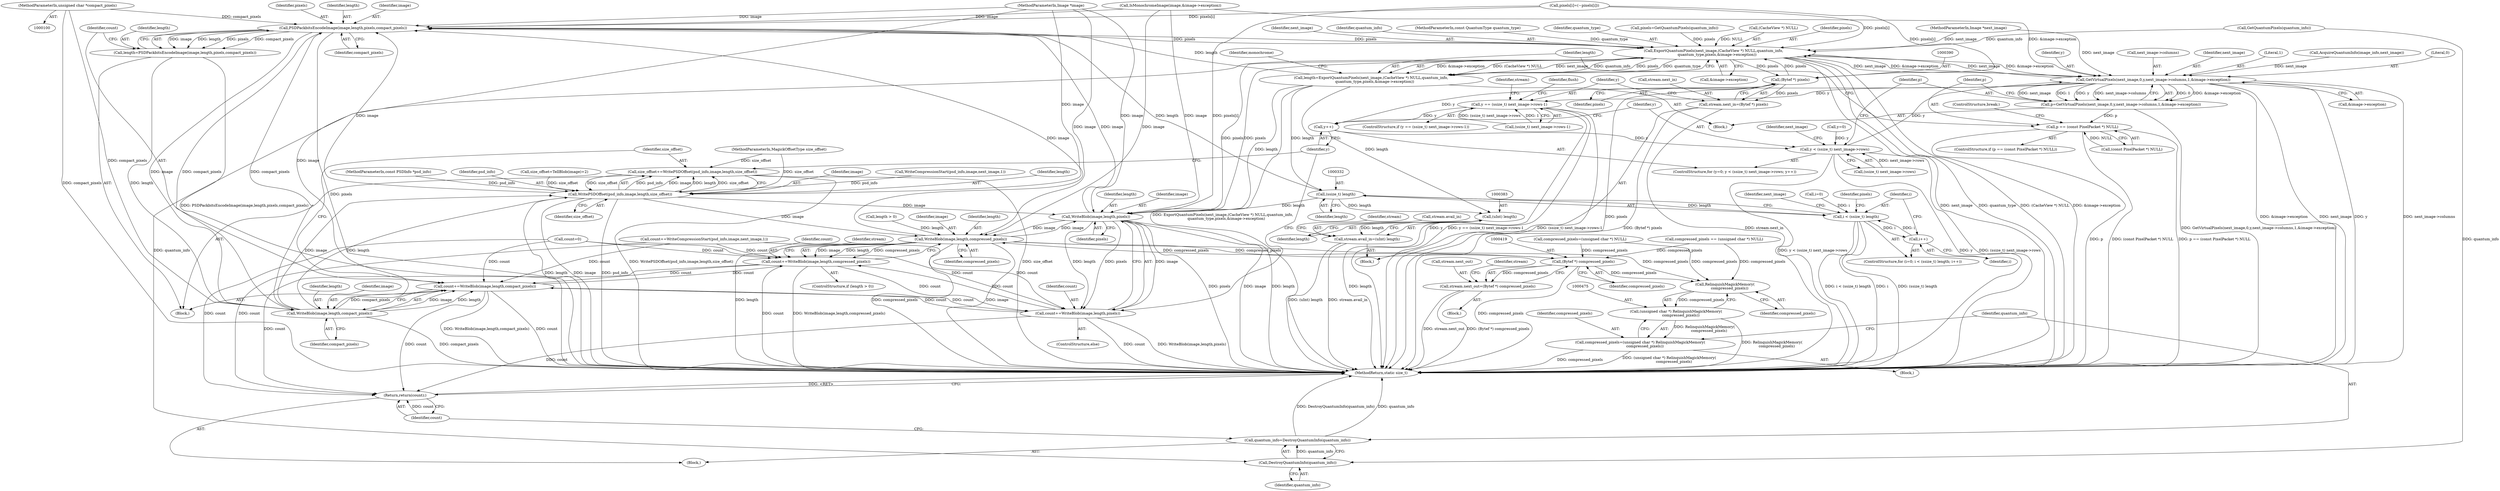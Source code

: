 digraph "0_ImageMagick_e87af64b1ff1635a32d9b6162f1b0e260fb54ed9@pointer" {
"1000106" [label="(MethodParameterIn,unsigned char *compact_pixels)"];
"1000352" [label="(Call,PSDPackbitsEncodeImage(image,length,pixels,compact_pixels))"];
"1000309" [label="(Call,ExportQuantumPixels(next_image,(CacheView *) NULL,quantum_info,\n      quantum_type,pixels,&image->exception))"];
"1000288" [label="(Call,GetVirtualPixels(next_image,0,y,next_image->columns,1,&image->exception))"];
"1000283" [label="(Call,y++)"];
"1000276" [label="(Call,y < (ssize_t) next_image->rows)"];
"1000286" [label="(Call,p=GetVirtualPixels(next_image,0,y,next_image->columns,1,&image->exception))"];
"1000301" [label="(Call,p == (const PixelPacket *) NULL)"];
"1000393" [label="(Call,y == (ssize_t) next_image->rows-1)"];
"1000307" [label="(Call,length=ExportQuantumPixels(next_image,(CacheView *) NULL,quantum_info,\n      quantum_type,pixels,&image->exception))"];
"1000331" [label="(Call,(ssize_t) length)"];
"1000329" [label="(Call,i < (ssize_t) length)"];
"1000334" [label="(Call,i++)"];
"1000382" [label="(Call,(uInt) length)"];
"1000378" [label="(Call,stream.avail_in=(uInt) length)"];
"1000456" [label="(Call,WriteBlob(image,length,pixels))"];
"1000444" [label="(Call,WriteBlob(image,length,compressed_pixels))"];
"1000418" [label="(Call,(Bytef *) compressed_pixels)"];
"1000414" [label="(Call,stream.next_out=(Bytef *) compressed_pixels)"];
"1000476" [label="(Call,RelinquishMagickMemory(\n        compressed_pixels))"];
"1000474" [label="(Call,(unsigned char *) RelinquishMagickMemory(\n        compressed_pixels))"];
"1000472" [label="(Call,compressed_pixels=(unsigned char *) RelinquishMagickMemory(\n        compressed_pixels))"];
"1000442" [label="(Call,count+=WriteBlob(image,length,compressed_pixels))"];
"1000357" [label="(Call,count+=WriteBlob(image,length,compact_pixels))"];
"1000454" [label="(Call,count+=WriteBlob(image,length,pixels))"];
"1000482" [label="(Return,return(count);)"];
"1000389" [label="(Call,(Bytef *) pixels)"];
"1000385" [label="(Call,stream.next_in=(Bytef *) pixels)"];
"1000480" [label="(Call,DestroyQuantumInfo(quantum_info))"];
"1000478" [label="(Call,quantum_info=DestroyQuantumInfo(quantum_info))"];
"1000350" [label="(Call,length=PSDPackbitsEncodeImage(image,length,pixels,compact_pixels))"];
"1000359" [label="(Call,WriteBlob(image,length,compact_pixels))"];
"1000365" [label="(Call,WritePSDOffset(psd_info,image,length,size_offset))"];
"1000363" [label="(Call,size_offset+=WritePSDOffset(psd_info,image,length,size_offset))"];
"1000331" [label="(Call,(ssize_t) length)"];
"1000105" [label="(MethodParameterIn,const QuantumType quantum_type)"];
"1000363" [label="(Call,size_offset+=WritePSDOffset(psd_info,image,length,size_offset))"];
"1000391" [label="(Identifier,pixels)"];
"1000354" [label="(Identifier,length)"];
"1000386" [label="(Call,stream.next_in)"];
"1000439" [label="(Call,length > 0)"];
"1000359" [label="(Call,WriteBlob(image,length,compact_pixels))"];
"1000107" [label="(MethodParameterIn,MagickOffsetType size_offset)"];
"1000478" [label="(Call,quantum_info=DestroyQuantumInfo(quantum_info))"];
"1000389" [label="(Call,(Bytef *) pixels)"];
"1000377" [label="(Block,)"];
"1000393" [label="(Call,y == (ssize_t) next_image->rows-1)"];
"1000303" [label="(Call,(const PixelPacket *) NULL)"];
"1000296" [label="(Call,&image->exception)"];
"1000466" [label="(Block,)"];
"1000315" [label="(Identifier,quantum_type)"];
"1000346" [label="(Identifier,next_image)"];
"1000483" [label="(Identifier,count)"];
"1000130" [label="(Call,count=0)"];
"1000309" [label="(Call,ExportQuantumPixels(next_image,(CacheView *) NULL,quantum_info,\n      quantum_type,pixels,&image->exception))"];
"1000357" [label="(Call,count+=WriteBlob(image,length,compact_pixels))"];
"1000353" [label="(Identifier,image)"];
"1000122" [label="(Call,compressed_pixels=(unsigned char *) NULL)"];
"1000384" [label="(Identifier,length)"];
"1000306" [label="(ControlStructure,break;)"];
"1000395" [label="(Call,(ssize_t) next_image->rows-1)"];
"1000420" [label="(Identifier,compressed_pixels)"];
"1000425" [label="(Identifier,stream)"];
"1000349" [label="(Block,)"];
"1000323" [label="(Identifier,monochrome)"];
"1000192" [label="(Call,pixels=GetQuantumPixels(quantum_info))"];
"1000356" [label="(Identifier,compact_pixels)"];
"1000103" [label="(MethodParameterIn,Image *image)"];
"1000445" [label="(Identifier,image)"];
"1000316" [label="(Identifier,pixels)"];
"1000144" [label="(Call,count+=WriteCompressionStart(psd_info,image,next_image,1))"];
"1000194" [label="(Call,GetQuantumPixels(quantum_info))"];
"1000330" [label="(Identifier,i)"];
"1000362" [label="(Identifier,compact_pixels)"];
"1000484" [label="(MethodReturn,static size_t)"];
"1000473" [label="(Identifier,compressed_pixels)"];
"1000385" [label="(Call,stream.next_in=(Bytef *) pixels)"];
"1000285" [label="(Block,)"];
"1000454" [label="(Call,count+=WriteBlob(image,length,pixels))"];
"1000335" [label="(Identifier,i)"];
"1000476" [label="(Call,RelinquishMagickMemory(\n        compressed_pixels))"];
"1000213" [label="(Call,compressed_pixels == (unsigned char *) NULL)"];
"1000409" [label="(Identifier,stream)"];
"1000457" [label="(Identifier,image)"];
"1000438" [label="(ControlStructure,if (length > 0))"];
"1000443" [label="(Identifier,count)"];
"1000392" [label="(ControlStructure,if (y == (ssize_t) next_image->rows-1))"];
"1000394" [label="(Identifier,y)"];
"1000311" [label="(Call,(CacheView *) NULL)"];
"1000480" [label="(Call,DestroyQuantumInfo(quantum_info))"];
"1000308" [label="(Identifier,length)"];
"1000295" [label="(Literal,1)"];
"1000336" [label="(Call,pixels[i]=(~pixels[i]))"];
"1000325" [label="(ControlStructure,for (i=0; i < (ssize_t) length; i++))"];
"1000418" [label="(Call,(Bytef *) compressed_pixels)"];
"1000329" [label="(Call,i < (ssize_t) length)"];
"1000414" [label="(Call,stream.next_out=(Bytef *) compressed_pixels)"];
"1000307" [label="(Call,length=ExportQuantumPixels(next_image,(CacheView *) NULL,quantum_info,\n      quantum_type,pixels,&image->exception))"];
"1000477" [label="(Identifier,compressed_pixels)"];
"1000278" [label="(Call,(ssize_t) next_image->rows)"];
"1000455" [label="(Identifier,count)"];
"1000300" [label="(ControlStructure,if (p == (const PixelPacket *) NULL))"];
"1000367" [label="(Identifier,image)"];
"1000482" [label="(Return,return(count);)"];
"1000369" [label="(Identifier,size_offset)"];
"1000302" [label="(Identifier,p)"];
"1000146" [label="(Call,WriteCompressionStart(psd_info,image,next_image,1))"];
"1000382" [label="(Call,(uInt) length)"];
"1000352" [label="(Call,PSDPackbitsEncodeImage(image,length,pixels,compact_pixels))"];
"1000350" [label="(Call,length=PSDPackbitsEncodeImage(image,length,pixels,compact_pixels))"];
"1000368" [label="(Identifier,length)"];
"1000333" [label="(Identifier,length)"];
"1000276" [label="(Call,y < (ssize_t) next_image->rows)"];
"1000310" [label="(Identifier,next_image)"];
"1000181" [label="(Call,AcquireQuantumInfo(image_info,next_image))"];
"1000479" [label="(Identifier,quantum_info)"];
"1000379" [label="(Call,stream.avail_in)"];
"1000361" [label="(Identifier,length)"];
"1000358" [label="(Identifier,count)"];
"1000406" [label="(Block,)"];
"1000351" [label="(Identifier,length)"];
"1000456" [label="(Call,WriteBlob(image,length,pixels))"];
"1000474" [label="(Call,(unsigned char *) RelinquishMagickMemory(\n        compressed_pixels))"];
"1000378" [label="(Call,stream.avail_in=(uInt) length)"];
"1000447" [label="(Identifier,compressed_pixels)"];
"1000288" [label="(Call,GetVirtualPixels(next_image,0,y,next_image->columns,1,&image->exception))"];
"1000283" [label="(Call,y++)"];
"1000106" [label="(MethodParameterIn,unsigned char *compact_pixels)"];
"1000277" [label="(Identifier,y)"];
"1000446" [label="(Identifier,length)"];
"1000463" [label="(Identifier,next_image)"];
"1000166" [label="(Call,IsMonochromeImage(image,&image->exception))"];
"1000472" [label="(Call,compressed_pixels=(unsigned char *) RelinquishMagickMemory(\n        compressed_pixels))"];
"1000272" [label="(ControlStructure,for (y=0; y < (ssize_t) next_image->rows; y++))"];
"1000458" [label="(Identifier,length)"];
"1000415" [label="(Call,stream.next_out)"];
"1000387" [label="(Identifier,stream)"];
"1000326" [label="(Call,i=0)"];
"1000442" [label="(Call,count+=WriteBlob(image,length,compressed_pixels))"];
"1000481" [label="(Identifier,quantum_info)"];
"1000284" [label="(Identifier,y)"];
"1000273" [label="(Call,y=0)"];
"1000301" [label="(Call,p == (const PixelPacket *) NULL)"];
"1000290" [label="(Literal,0)"];
"1000138" [label="(Call,size_offset=TellBlob(image)+2)"];
"1000450" [label="(Identifier,stream)"];
"1000453" [label="(ControlStructure,else)"];
"1000317" [label="(Call,&image->exception)"];
"1000403" [label="(Identifier,flush)"];
"1000286" [label="(Call,p=GetVirtualPixels(next_image,0,y,next_image->columns,1,&image->exception))"];
"1000364" [label="(Identifier,size_offset)"];
"1000291" [label="(Identifier,y)"];
"1000360" [label="(Identifier,image)"];
"1000287" [label="(Identifier,p)"];
"1000444" [label="(Call,WriteBlob(image,length,compressed_pixels))"];
"1000101" [label="(MethodParameterIn,const PSDInfo *psd_info)"];
"1000366" [label="(Identifier,psd_info)"];
"1000109" [label="(Block,)"];
"1000292" [label="(Call,next_image->columns)"];
"1000365" [label="(Call,WritePSDOffset(psd_info,image,length,size_offset))"];
"1000334" [label="(Call,i++)"];
"1000314" [label="(Identifier,quantum_info)"];
"1000104" [label="(MethodParameterIn,Image *next_image)"];
"1000355" [label="(Identifier,pixels)"];
"1000338" [label="(Identifier,pixels)"];
"1000289" [label="(Identifier,next_image)"];
"1000459" [label="(Identifier,pixels)"];
"1000106" -> "1000100"  [label="AST: "];
"1000106" -> "1000484"  [label="DDG: compact_pixels"];
"1000106" -> "1000352"  [label="DDG: compact_pixels"];
"1000106" -> "1000359"  [label="DDG: compact_pixels"];
"1000352" -> "1000350"  [label="AST: "];
"1000352" -> "1000356"  [label="CFG: "];
"1000353" -> "1000352"  [label="AST: "];
"1000354" -> "1000352"  [label="AST: "];
"1000355" -> "1000352"  [label="AST: "];
"1000356" -> "1000352"  [label="AST: "];
"1000350" -> "1000352"  [label="CFG: "];
"1000352" -> "1000484"  [label="DDG: pixels"];
"1000352" -> "1000309"  [label="DDG: pixels"];
"1000352" -> "1000350"  [label="DDG: image"];
"1000352" -> "1000350"  [label="DDG: length"];
"1000352" -> "1000350"  [label="DDG: pixels"];
"1000352" -> "1000350"  [label="DDG: compact_pixels"];
"1000456" -> "1000352"  [label="DDG: image"];
"1000444" -> "1000352"  [label="DDG: image"];
"1000365" -> "1000352"  [label="DDG: image"];
"1000166" -> "1000352"  [label="DDG: image"];
"1000103" -> "1000352"  [label="DDG: image"];
"1000331" -> "1000352"  [label="DDG: length"];
"1000307" -> "1000352"  [label="DDG: length"];
"1000309" -> "1000352"  [label="DDG: pixels"];
"1000336" -> "1000352"  [label="DDG: pixels[i]"];
"1000359" -> "1000352"  [label="DDG: compact_pixels"];
"1000352" -> "1000359"  [label="DDG: image"];
"1000352" -> "1000359"  [label="DDG: compact_pixels"];
"1000309" -> "1000307"  [label="AST: "];
"1000309" -> "1000317"  [label="CFG: "];
"1000310" -> "1000309"  [label="AST: "];
"1000311" -> "1000309"  [label="AST: "];
"1000314" -> "1000309"  [label="AST: "];
"1000315" -> "1000309"  [label="AST: "];
"1000316" -> "1000309"  [label="AST: "];
"1000317" -> "1000309"  [label="AST: "];
"1000307" -> "1000309"  [label="CFG: "];
"1000309" -> "1000484"  [label="DDG: next_image"];
"1000309" -> "1000484"  [label="DDG: quantum_type"];
"1000309" -> "1000484"  [label="DDG: (CacheView *) NULL"];
"1000309" -> "1000484"  [label="DDG: &image->exception"];
"1000309" -> "1000288"  [label="DDG: next_image"];
"1000309" -> "1000288"  [label="DDG: &image->exception"];
"1000309" -> "1000307"  [label="DDG: &image->exception"];
"1000309" -> "1000307"  [label="DDG: (CacheView *) NULL"];
"1000309" -> "1000307"  [label="DDG: next_image"];
"1000309" -> "1000307"  [label="DDG: quantum_info"];
"1000309" -> "1000307"  [label="DDG: pixels"];
"1000309" -> "1000307"  [label="DDG: quantum_type"];
"1000288" -> "1000309"  [label="DDG: next_image"];
"1000288" -> "1000309"  [label="DDG: &image->exception"];
"1000104" -> "1000309"  [label="DDG: next_image"];
"1000311" -> "1000309"  [label="DDG: NULL"];
"1000194" -> "1000309"  [label="DDG: quantum_info"];
"1000105" -> "1000309"  [label="DDG: quantum_type"];
"1000456" -> "1000309"  [label="DDG: pixels"];
"1000192" -> "1000309"  [label="DDG: pixels"];
"1000389" -> "1000309"  [label="DDG: pixels"];
"1000336" -> "1000309"  [label="DDG: pixels[i]"];
"1000309" -> "1000389"  [label="DDG: pixels"];
"1000309" -> "1000456"  [label="DDG: pixels"];
"1000309" -> "1000480"  [label="DDG: quantum_info"];
"1000288" -> "1000286"  [label="AST: "];
"1000288" -> "1000296"  [label="CFG: "];
"1000289" -> "1000288"  [label="AST: "];
"1000290" -> "1000288"  [label="AST: "];
"1000291" -> "1000288"  [label="AST: "];
"1000292" -> "1000288"  [label="AST: "];
"1000295" -> "1000288"  [label="AST: "];
"1000296" -> "1000288"  [label="AST: "];
"1000286" -> "1000288"  [label="CFG: "];
"1000288" -> "1000484"  [label="DDG: y"];
"1000288" -> "1000484"  [label="DDG: next_image->columns"];
"1000288" -> "1000484"  [label="DDG: &image->exception"];
"1000288" -> "1000484"  [label="DDG: next_image"];
"1000288" -> "1000283"  [label="DDG: y"];
"1000288" -> "1000286"  [label="DDG: 0"];
"1000288" -> "1000286"  [label="DDG: &image->exception"];
"1000288" -> "1000286"  [label="DDG: next_image"];
"1000288" -> "1000286"  [label="DDG: 1"];
"1000288" -> "1000286"  [label="DDG: y"];
"1000288" -> "1000286"  [label="DDG: next_image->columns"];
"1000181" -> "1000288"  [label="DDG: next_image"];
"1000104" -> "1000288"  [label="DDG: next_image"];
"1000276" -> "1000288"  [label="DDG: y"];
"1000166" -> "1000288"  [label="DDG: &image->exception"];
"1000288" -> "1000393"  [label="DDG: y"];
"1000283" -> "1000272"  [label="AST: "];
"1000283" -> "1000284"  [label="CFG: "];
"1000284" -> "1000283"  [label="AST: "];
"1000277" -> "1000283"  [label="CFG: "];
"1000283" -> "1000276"  [label="DDG: y"];
"1000393" -> "1000283"  [label="DDG: y"];
"1000276" -> "1000272"  [label="AST: "];
"1000276" -> "1000278"  [label="CFG: "];
"1000277" -> "1000276"  [label="AST: "];
"1000278" -> "1000276"  [label="AST: "];
"1000287" -> "1000276"  [label="CFG: "];
"1000463" -> "1000276"  [label="CFG: "];
"1000276" -> "1000484"  [label="DDG: (ssize_t) next_image->rows"];
"1000276" -> "1000484"  [label="DDG: y < (ssize_t) next_image->rows"];
"1000276" -> "1000484"  [label="DDG: y"];
"1000273" -> "1000276"  [label="DDG: y"];
"1000278" -> "1000276"  [label="DDG: next_image->rows"];
"1000286" -> "1000285"  [label="AST: "];
"1000287" -> "1000286"  [label="AST: "];
"1000302" -> "1000286"  [label="CFG: "];
"1000286" -> "1000484"  [label="DDG: GetVirtualPixels(next_image,0,y,next_image->columns,1,&image->exception)"];
"1000286" -> "1000301"  [label="DDG: p"];
"1000301" -> "1000300"  [label="AST: "];
"1000301" -> "1000303"  [label="CFG: "];
"1000302" -> "1000301"  [label="AST: "];
"1000303" -> "1000301"  [label="AST: "];
"1000306" -> "1000301"  [label="CFG: "];
"1000308" -> "1000301"  [label="CFG: "];
"1000301" -> "1000484"  [label="DDG: (const PixelPacket *) NULL"];
"1000301" -> "1000484"  [label="DDG: p == (const PixelPacket *) NULL"];
"1000301" -> "1000484"  [label="DDG: p"];
"1000303" -> "1000301"  [label="DDG: NULL"];
"1000393" -> "1000392"  [label="AST: "];
"1000393" -> "1000395"  [label="CFG: "];
"1000394" -> "1000393"  [label="AST: "];
"1000395" -> "1000393"  [label="AST: "];
"1000403" -> "1000393"  [label="CFG: "];
"1000409" -> "1000393"  [label="CFG: "];
"1000393" -> "1000484"  [label="DDG: y"];
"1000393" -> "1000484"  [label="DDG: y == (ssize_t) next_image->rows-1"];
"1000393" -> "1000484"  [label="DDG: (ssize_t) next_image->rows-1"];
"1000395" -> "1000393"  [label="DDG: (ssize_t) next_image->rows"];
"1000395" -> "1000393"  [label="DDG: 1"];
"1000307" -> "1000285"  [label="AST: "];
"1000308" -> "1000307"  [label="AST: "];
"1000323" -> "1000307"  [label="CFG: "];
"1000307" -> "1000484"  [label="DDG: ExportQuantumPixels(next_image,(CacheView *) NULL,quantum_info,\n      quantum_type,pixels,&image->exception)"];
"1000307" -> "1000331"  [label="DDG: length"];
"1000307" -> "1000382"  [label="DDG: length"];
"1000307" -> "1000456"  [label="DDG: length"];
"1000331" -> "1000329"  [label="AST: "];
"1000331" -> "1000333"  [label="CFG: "];
"1000332" -> "1000331"  [label="AST: "];
"1000333" -> "1000331"  [label="AST: "];
"1000329" -> "1000331"  [label="CFG: "];
"1000331" -> "1000329"  [label="DDG: length"];
"1000331" -> "1000382"  [label="DDG: length"];
"1000331" -> "1000456"  [label="DDG: length"];
"1000329" -> "1000325"  [label="AST: "];
"1000330" -> "1000329"  [label="AST: "];
"1000338" -> "1000329"  [label="CFG: "];
"1000346" -> "1000329"  [label="CFG: "];
"1000329" -> "1000484"  [label="DDG: (ssize_t) length"];
"1000329" -> "1000484"  [label="DDG: i < (ssize_t) length"];
"1000329" -> "1000484"  [label="DDG: i"];
"1000326" -> "1000329"  [label="DDG: i"];
"1000334" -> "1000329"  [label="DDG: i"];
"1000329" -> "1000334"  [label="DDG: i"];
"1000334" -> "1000325"  [label="AST: "];
"1000334" -> "1000335"  [label="CFG: "];
"1000335" -> "1000334"  [label="AST: "];
"1000330" -> "1000334"  [label="CFG: "];
"1000382" -> "1000378"  [label="AST: "];
"1000382" -> "1000384"  [label="CFG: "];
"1000383" -> "1000382"  [label="AST: "];
"1000384" -> "1000382"  [label="AST: "];
"1000378" -> "1000382"  [label="CFG: "];
"1000382" -> "1000484"  [label="DDG: length"];
"1000382" -> "1000378"  [label="DDG: length"];
"1000378" -> "1000377"  [label="AST: "];
"1000379" -> "1000378"  [label="AST: "];
"1000387" -> "1000378"  [label="CFG: "];
"1000378" -> "1000484"  [label="DDG: stream.avail_in"];
"1000378" -> "1000484"  [label="DDG: (uInt) length"];
"1000456" -> "1000454"  [label="AST: "];
"1000456" -> "1000459"  [label="CFG: "];
"1000457" -> "1000456"  [label="AST: "];
"1000458" -> "1000456"  [label="AST: "];
"1000459" -> "1000456"  [label="AST: "];
"1000454" -> "1000456"  [label="CFG: "];
"1000456" -> "1000484"  [label="DDG: pixels"];
"1000456" -> "1000484"  [label="DDG: image"];
"1000456" -> "1000484"  [label="DDG: length"];
"1000456" -> "1000444"  [label="DDG: image"];
"1000456" -> "1000454"  [label="DDG: image"];
"1000456" -> "1000454"  [label="DDG: length"];
"1000456" -> "1000454"  [label="DDG: pixels"];
"1000444" -> "1000456"  [label="DDG: image"];
"1000365" -> "1000456"  [label="DDG: image"];
"1000166" -> "1000456"  [label="DDG: image"];
"1000103" -> "1000456"  [label="DDG: image"];
"1000336" -> "1000456"  [label="DDG: pixels[i]"];
"1000444" -> "1000442"  [label="AST: "];
"1000444" -> "1000447"  [label="CFG: "];
"1000445" -> "1000444"  [label="AST: "];
"1000446" -> "1000444"  [label="AST: "];
"1000447" -> "1000444"  [label="AST: "];
"1000442" -> "1000444"  [label="CFG: "];
"1000444" -> "1000484"  [label="DDG: length"];
"1000444" -> "1000484"  [label="DDG: compressed_pixels"];
"1000444" -> "1000484"  [label="DDG: image"];
"1000444" -> "1000418"  [label="DDG: compressed_pixels"];
"1000444" -> "1000442"  [label="DDG: image"];
"1000444" -> "1000442"  [label="DDG: length"];
"1000444" -> "1000442"  [label="DDG: compressed_pixels"];
"1000365" -> "1000444"  [label="DDG: image"];
"1000166" -> "1000444"  [label="DDG: image"];
"1000103" -> "1000444"  [label="DDG: image"];
"1000439" -> "1000444"  [label="DDG: length"];
"1000418" -> "1000444"  [label="DDG: compressed_pixels"];
"1000444" -> "1000476"  [label="DDG: compressed_pixels"];
"1000418" -> "1000414"  [label="AST: "];
"1000418" -> "1000420"  [label="CFG: "];
"1000419" -> "1000418"  [label="AST: "];
"1000420" -> "1000418"  [label="AST: "];
"1000414" -> "1000418"  [label="CFG: "];
"1000418" -> "1000484"  [label="DDG: compressed_pixels"];
"1000418" -> "1000414"  [label="DDG: compressed_pixels"];
"1000213" -> "1000418"  [label="DDG: compressed_pixels"];
"1000122" -> "1000418"  [label="DDG: compressed_pixels"];
"1000418" -> "1000476"  [label="DDG: compressed_pixels"];
"1000414" -> "1000406"  [label="AST: "];
"1000415" -> "1000414"  [label="AST: "];
"1000425" -> "1000414"  [label="CFG: "];
"1000414" -> "1000484"  [label="DDG: (Bytef *) compressed_pixels"];
"1000414" -> "1000484"  [label="DDG: stream.next_out"];
"1000476" -> "1000474"  [label="AST: "];
"1000476" -> "1000477"  [label="CFG: "];
"1000477" -> "1000476"  [label="AST: "];
"1000474" -> "1000476"  [label="CFG: "];
"1000476" -> "1000474"  [label="DDG: compressed_pixels"];
"1000213" -> "1000476"  [label="DDG: compressed_pixels"];
"1000122" -> "1000476"  [label="DDG: compressed_pixels"];
"1000474" -> "1000472"  [label="AST: "];
"1000475" -> "1000474"  [label="AST: "];
"1000472" -> "1000474"  [label="CFG: "];
"1000474" -> "1000484"  [label="DDG: RelinquishMagickMemory(\n        compressed_pixels)"];
"1000474" -> "1000472"  [label="DDG: RelinquishMagickMemory(\n        compressed_pixels)"];
"1000472" -> "1000466"  [label="AST: "];
"1000473" -> "1000472"  [label="AST: "];
"1000479" -> "1000472"  [label="CFG: "];
"1000472" -> "1000484"  [label="DDG: (unsigned char *) RelinquishMagickMemory(\n        compressed_pixels)"];
"1000472" -> "1000484"  [label="DDG: compressed_pixels"];
"1000442" -> "1000438"  [label="AST: "];
"1000443" -> "1000442"  [label="AST: "];
"1000450" -> "1000442"  [label="CFG: "];
"1000442" -> "1000484"  [label="DDG: count"];
"1000442" -> "1000484"  [label="DDG: WriteBlob(image,length,compressed_pixels)"];
"1000442" -> "1000357"  [label="DDG: count"];
"1000454" -> "1000442"  [label="DDG: count"];
"1000357" -> "1000442"  [label="DDG: count"];
"1000144" -> "1000442"  [label="DDG: count"];
"1000130" -> "1000442"  [label="DDG: count"];
"1000442" -> "1000454"  [label="DDG: count"];
"1000442" -> "1000482"  [label="DDG: count"];
"1000357" -> "1000349"  [label="AST: "];
"1000357" -> "1000359"  [label="CFG: "];
"1000358" -> "1000357"  [label="AST: "];
"1000359" -> "1000357"  [label="AST: "];
"1000364" -> "1000357"  [label="CFG: "];
"1000357" -> "1000484"  [label="DDG: count"];
"1000357" -> "1000484"  [label="DDG: WriteBlob(image,length,compact_pixels)"];
"1000359" -> "1000357"  [label="DDG: image"];
"1000359" -> "1000357"  [label="DDG: length"];
"1000359" -> "1000357"  [label="DDG: compact_pixels"];
"1000454" -> "1000357"  [label="DDG: count"];
"1000144" -> "1000357"  [label="DDG: count"];
"1000130" -> "1000357"  [label="DDG: count"];
"1000357" -> "1000454"  [label="DDG: count"];
"1000357" -> "1000482"  [label="DDG: count"];
"1000454" -> "1000453"  [label="AST: "];
"1000455" -> "1000454"  [label="AST: "];
"1000284" -> "1000454"  [label="CFG: "];
"1000454" -> "1000484"  [label="DDG: count"];
"1000454" -> "1000484"  [label="DDG: WriteBlob(image,length,pixels)"];
"1000144" -> "1000454"  [label="DDG: count"];
"1000130" -> "1000454"  [label="DDG: count"];
"1000454" -> "1000482"  [label="DDG: count"];
"1000482" -> "1000109"  [label="AST: "];
"1000482" -> "1000483"  [label="CFG: "];
"1000483" -> "1000482"  [label="AST: "];
"1000484" -> "1000482"  [label="CFG: "];
"1000482" -> "1000484"  [label="DDG: <RET>"];
"1000483" -> "1000482"  [label="DDG: count"];
"1000144" -> "1000482"  [label="DDG: count"];
"1000130" -> "1000482"  [label="DDG: count"];
"1000389" -> "1000385"  [label="AST: "];
"1000389" -> "1000391"  [label="CFG: "];
"1000390" -> "1000389"  [label="AST: "];
"1000391" -> "1000389"  [label="AST: "];
"1000385" -> "1000389"  [label="CFG: "];
"1000389" -> "1000484"  [label="DDG: pixels"];
"1000389" -> "1000385"  [label="DDG: pixels"];
"1000336" -> "1000389"  [label="DDG: pixels[i]"];
"1000385" -> "1000377"  [label="AST: "];
"1000386" -> "1000385"  [label="AST: "];
"1000394" -> "1000385"  [label="CFG: "];
"1000385" -> "1000484"  [label="DDG: (Bytef *) pixels"];
"1000385" -> "1000484"  [label="DDG: stream.next_in"];
"1000480" -> "1000478"  [label="AST: "];
"1000480" -> "1000481"  [label="CFG: "];
"1000481" -> "1000480"  [label="AST: "];
"1000478" -> "1000480"  [label="CFG: "];
"1000480" -> "1000478"  [label="DDG: quantum_info"];
"1000194" -> "1000480"  [label="DDG: quantum_info"];
"1000478" -> "1000109"  [label="AST: "];
"1000479" -> "1000478"  [label="AST: "];
"1000483" -> "1000478"  [label="CFG: "];
"1000478" -> "1000484"  [label="DDG: quantum_info"];
"1000478" -> "1000484"  [label="DDG: DestroyQuantumInfo(quantum_info)"];
"1000350" -> "1000349"  [label="AST: "];
"1000351" -> "1000350"  [label="AST: "];
"1000358" -> "1000350"  [label="CFG: "];
"1000350" -> "1000484"  [label="DDG: PSDPackbitsEncodeImage(image,length,pixels,compact_pixels)"];
"1000350" -> "1000359"  [label="DDG: length"];
"1000359" -> "1000362"  [label="CFG: "];
"1000360" -> "1000359"  [label="AST: "];
"1000361" -> "1000359"  [label="AST: "];
"1000362" -> "1000359"  [label="AST: "];
"1000359" -> "1000484"  [label="DDG: compact_pixels"];
"1000103" -> "1000359"  [label="DDG: image"];
"1000359" -> "1000365"  [label="DDG: image"];
"1000359" -> "1000365"  [label="DDG: length"];
"1000365" -> "1000363"  [label="AST: "];
"1000365" -> "1000369"  [label="CFG: "];
"1000366" -> "1000365"  [label="AST: "];
"1000367" -> "1000365"  [label="AST: "];
"1000368" -> "1000365"  [label="AST: "];
"1000369" -> "1000365"  [label="AST: "];
"1000363" -> "1000365"  [label="CFG: "];
"1000365" -> "1000484"  [label="DDG: length"];
"1000365" -> "1000484"  [label="DDG: image"];
"1000365" -> "1000484"  [label="DDG: psd_info"];
"1000365" -> "1000363"  [label="DDG: psd_info"];
"1000365" -> "1000363"  [label="DDG: image"];
"1000365" -> "1000363"  [label="DDG: length"];
"1000365" -> "1000363"  [label="DDG: size_offset"];
"1000146" -> "1000365"  [label="DDG: psd_info"];
"1000101" -> "1000365"  [label="DDG: psd_info"];
"1000103" -> "1000365"  [label="DDG: image"];
"1000363" -> "1000365"  [label="DDG: size_offset"];
"1000138" -> "1000365"  [label="DDG: size_offset"];
"1000107" -> "1000365"  [label="DDG: size_offset"];
"1000363" -> "1000349"  [label="AST: "];
"1000364" -> "1000363"  [label="AST: "];
"1000284" -> "1000363"  [label="CFG: "];
"1000363" -> "1000484"  [label="DDG: WritePSDOffset(psd_info,image,length,size_offset)"];
"1000363" -> "1000484"  [label="DDG: size_offset"];
"1000107" -> "1000363"  [label="DDG: size_offset"];
}
